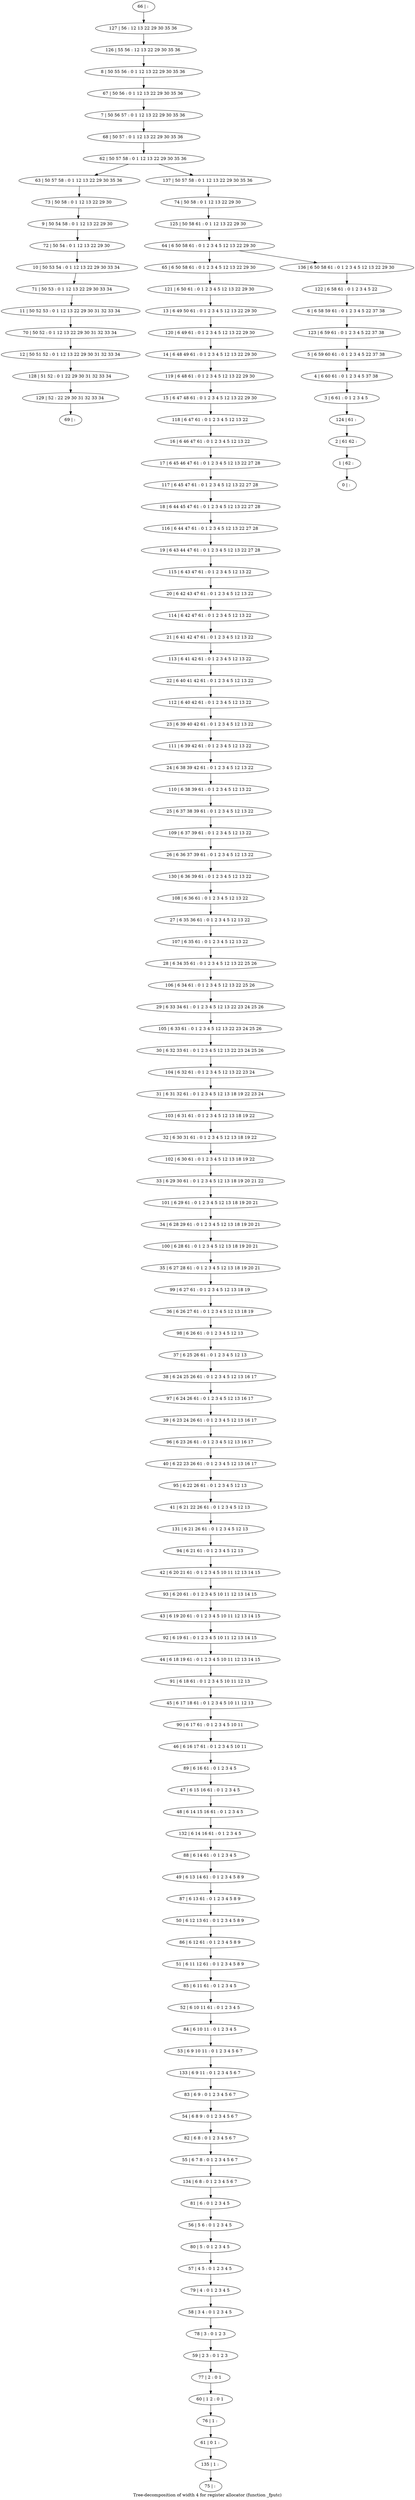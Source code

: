 digraph G {
graph [label="Tree-decomposition of width 4 for register allocator (function _fputc)"]
0[label="0 | : "];
1[label="1 | 62 : "];
2[label="2 | 61 62 : "];
3[label="3 | 6 61 : 0 1 2 3 4 5 "];
4[label="4 | 6 60 61 : 0 1 2 3 4 5 37 38 "];
5[label="5 | 6 59 60 61 : 0 1 2 3 4 5 22 37 38 "];
6[label="6 | 6 58 59 61 : 0 1 2 3 4 5 22 37 38 "];
7[label="7 | 50 56 57 : 0 1 12 13 22 29 30 35 36 "];
8[label="8 | 50 55 56 : 0 1 12 13 22 29 30 35 36 "];
9[label="9 | 50 54 58 : 0 1 12 13 22 29 30 "];
10[label="10 | 50 53 54 : 0 1 12 13 22 29 30 33 34 "];
11[label="11 | 50 52 53 : 0 1 12 13 22 29 30 31 32 33 34 "];
12[label="12 | 50 51 52 : 0 1 12 13 22 29 30 31 32 33 34 "];
13[label="13 | 6 49 50 61 : 0 1 2 3 4 5 12 13 22 29 30 "];
14[label="14 | 6 48 49 61 : 0 1 2 3 4 5 12 13 22 29 30 "];
15[label="15 | 6 47 48 61 : 0 1 2 3 4 5 12 13 22 29 30 "];
16[label="16 | 6 46 47 61 : 0 1 2 3 4 5 12 13 22 "];
17[label="17 | 6 45 46 47 61 : 0 1 2 3 4 5 12 13 22 27 28 "];
18[label="18 | 6 44 45 47 61 : 0 1 2 3 4 5 12 13 22 27 28 "];
19[label="19 | 6 43 44 47 61 : 0 1 2 3 4 5 12 13 22 27 28 "];
20[label="20 | 6 42 43 47 61 : 0 1 2 3 4 5 12 13 22 "];
21[label="21 | 6 41 42 47 61 : 0 1 2 3 4 5 12 13 22 "];
22[label="22 | 6 40 41 42 61 : 0 1 2 3 4 5 12 13 22 "];
23[label="23 | 6 39 40 42 61 : 0 1 2 3 4 5 12 13 22 "];
24[label="24 | 6 38 39 42 61 : 0 1 2 3 4 5 12 13 22 "];
25[label="25 | 6 37 38 39 61 : 0 1 2 3 4 5 12 13 22 "];
26[label="26 | 6 36 37 39 61 : 0 1 2 3 4 5 12 13 22 "];
27[label="27 | 6 35 36 61 : 0 1 2 3 4 5 12 13 22 "];
28[label="28 | 6 34 35 61 : 0 1 2 3 4 5 12 13 22 25 26 "];
29[label="29 | 6 33 34 61 : 0 1 2 3 4 5 12 13 22 23 24 25 26 "];
30[label="30 | 6 32 33 61 : 0 1 2 3 4 5 12 13 22 23 24 25 26 "];
31[label="31 | 6 31 32 61 : 0 1 2 3 4 5 12 13 18 19 22 23 24 "];
32[label="32 | 6 30 31 61 : 0 1 2 3 4 5 12 13 18 19 22 "];
33[label="33 | 6 29 30 61 : 0 1 2 3 4 5 12 13 18 19 20 21 22 "];
34[label="34 | 6 28 29 61 : 0 1 2 3 4 5 12 13 18 19 20 21 "];
35[label="35 | 6 27 28 61 : 0 1 2 3 4 5 12 13 18 19 20 21 "];
36[label="36 | 6 26 27 61 : 0 1 2 3 4 5 12 13 18 19 "];
37[label="37 | 6 25 26 61 : 0 1 2 3 4 5 12 13 "];
38[label="38 | 6 24 25 26 61 : 0 1 2 3 4 5 12 13 16 17 "];
39[label="39 | 6 23 24 26 61 : 0 1 2 3 4 5 12 13 16 17 "];
40[label="40 | 6 22 23 26 61 : 0 1 2 3 4 5 12 13 16 17 "];
41[label="41 | 6 21 22 26 61 : 0 1 2 3 4 5 12 13 "];
42[label="42 | 6 20 21 61 : 0 1 2 3 4 5 10 11 12 13 14 15 "];
43[label="43 | 6 19 20 61 : 0 1 2 3 4 5 10 11 12 13 14 15 "];
44[label="44 | 6 18 19 61 : 0 1 2 3 4 5 10 11 12 13 14 15 "];
45[label="45 | 6 17 18 61 : 0 1 2 3 4 5 10 11 12 13 "];
46[label="46 | 6 16 17 61 : 0 1 2 3 4 5 10 11 "];
47[label="47 | 6 15 16 61 : 0 1 2 3 4 5 "];
48[label="48 | 6 14 15 16 61 : 0 1 2 3 4 5 "];
49[label="49 | 6 13 14 61 : 0 1 2 3 4 5 8 9 "];
50[label="50 | 6 12 13 61 : 0 1 2 3 4 5 8 9 "];
51[label="51 | 6 11 12 61 : 0 1 2 3 4 5 8 9 "];
52[label="52 | 6 10 11 61 : 0 1 2 3 4 5 "];
53[label="53 | 6 9 10 11 : 0 1 2 3 4 5 6 7 "];
54[label="54 | 6 8 9 : 0 1 2 3 4 5 6 7 "];
55[label="55 | 6 7 8 : 0 1 2 3 4 5 6 7 "];
56[label="56 | 5 6 : 0 1 2 3 4 5 "];
57[label="57 | 4 5 : 0 1 2 3 4 5 "];
58[label="58 | 3 4 : 0 1 2 3 4 5 "];
59[label="59 | 2 3 : 0 1 2 3 "];
60[label="60 | 1 2 : 0 1 "];
61[label="61 | 0 1 : "];
62[label="62 | 50 57 58 : 0 1 12 13 22 29 30 35 36 "];
63[label="63 | 50 57 58 : 0 1 12 13 22 29 30 35 36 "];
64[label="64 | 6 50 58 61 : 0 1 2 3 4 5 12 13 22 29 30 "];
65[label="65 | 6 50 58 61 : 0 1 2 3 4 5 12 13 22 29 30 "];
66[label="66 | : "];
67[label="67 | 50 56 : 0 1 12 13 22 29 30 35 36 "];
68[label="68 | 50 57 : 0 1 12 13 22 29 30 35 36 "];
69[label="69 | : "];
70[label="70 | 50 52 : 0 1 12 13 22 29 30 31 32 33 34 "];
71[label="71 | 50 53 : 0 1 12 13 22 29 30 33 34 "];
72[label="72 | 50 54 : 0 1 12 13 22 29 30 "];
73[label="73 | 50 58 : 0 1 12 13 22 29 30 "];
74[label="74 | 50 58 : 0 1 12 13 22 29 30 "];
75[label="75 | : "];
76[label="76 | 1 : "];
77[label="77 | 2 : 0 1 "];
78[label="78 | 3 : 0 1 2 3 "];
79[label="79 | 4 : 0 1 2 3 4 5 "];
80[label="80 | 5 : 0 1 2 3 4 5 "];
81[label="81 | 6 : 0 1 2 3 4 5 "];
82[label="82 | 6 8 : 0 1 2 3 4 5 6 7 "];
83[label="83 | 6 9 : 0 1 2 3 4 5 6 7 "];
84[label="84 | 6 10 11 : 0 1 2 3 4 5 "];
85[label="85 | 6 11 61 : 0 1 2 3 4 5 "];
86[label="86 | 6 12 61 : 0 1 2 3 4 5 8 9 "];
87[label="87 | 6 13 61 : 0 1 2 3 4 5 8 9 "];
88[label="88 | 6 14 61 : 0 1 2 3 4 5 "];
89[label="89 | 6 16 61 : 0 1 2 3 4 5 "];
90[label="90 | 6 17 61 : 0 1 2 3 4 5 10 11 "];
91[label="91 | 6 18 61 : 0 1 2 3 4 5 10 11 12 13 "];
92[label="92 | 6 19 61 : 0 1 2 3 4 5 10 11 12 13 14 15 "];
93[label="93 | 6 20 61 : 0 1 2 3 4 5 10 11 12 13 14 15 "];
94[label="94 | 6 21 61 : 0 1 2 3 4 5 12 13 "];
95[label="95 | 6 22 26 61 : 0 1 2 3 4 5 12 13 "];
96[label="96 | 6 23 26 61 : 0 1 2 3 4 5 12 13 16 17 "];
97[label="97 | 6 24 26 61 : 0 1 2 3 4 5 12 13 16 17 "];
98[label="98 | 6 26 61 : 0 1 2 3 4 5 12 13 "];
99[label="99 | 6 27 61 : 0 1 2 3 4 5 12 13 18 19 "];
100[label="100 | 6 28 61 : 0 1 2 3 4 5 12 13 18 19 20 21 "];
101[label="101 | 6 29 61 : 0 1 2 3 4 5 12 13 18 19 20 21 "];
102[label="102 | 6 30 61 : 0 1 2 3 4 5 12 13 18 19 22 "];
103[label="103 | 6 31 61 : 0 1 2 3 4 5 12 13 18 19 22 "];
104[label="104 | 6 32 61 : 0 1 2 3 4 5 12 13 22 23 24 "];
105[label="105 | 6 33 61 : 0 1 2 3 4 5 12 13 22 23 24 25 26 "];
106[label="106 | 6 34 61 : 0 1 2 3 4 5 12 13 22 25 26 "];
107[label="107 | 6 35 61 : 0 1 2 3 4 5 12 13 22 "];
108[label="108 | 6 36 61 : 0 1 2 3 4 5 12 13 22 "];
109[label="109 | 6 37 39 61 : 0 1 2 3 4 5 12 13 22 "];
110[label="110 | 6 38 39 61 : 0 1 2 3 4 5 12 13 22 "];
111[label="111 | 6 39 42 61 : 0 1 2 3 4 5 12 13 22 "];
112[label="112 | 6 40 42 61 : 0 1 2 3 4 5 12 13 22 "];
113[label="113 | 6 41 42 61 : 0 1 2 3 4 5 12 13 22 "];
114[label="114 | 6 42 47 61 : 0 1 2 3 4 5 12 13 22 "];
115[label="115 | 6 43 47 61 : 0 1 2 3 4 5 12 13 22 "];
116[label="116 | 6 44 47 61 : 0 1 2 3 4 5 12 13 22 27 28 "];
117[label="117 | 6 45 47 61 : 0 1 2 3 4 5 12 13 22 27 28 "];
118[label="118 | 6 47 61 : 0 1 2 3 4 5 12 13 22 "];
119[label="119 | 6 48 61 : 0 1 2 3 4 5 12 13 22 29 30 "];
120[label="120 | 6 49 61 : 0 1 2 3 4 5 12 13 22 29 30 "];
121[label="121 | 6 50 61 : 0 1 2 3 4 5 12 13 22 29 30 "];
122[label="122 | 6 58 61 : 0 1 2 3 4 5 22 "];
123[label="123 | 6 59 61 : 0 1 2 3 4 5 22 37 38 "];
124[label="124 | 61 : "];
125[label="125 | 50 58 61 : 0 1 12 13 22 29 30 "];
126[label="126 | 55 56 : 12 13 22 29 30 35 36 "];
127[label="127 | 56 : 12 13 22 29 30 35 36 "];
128[label="128 | 51 52 : 0 1 22 29 30 31 32 33 34 "];
129[label="129 | 52 : 22 29 30 31 32 33 34 "];
130[label="130 | 6 36 39 61 : 0 1 2 3 4 5 12 13 22 "];
131[label="131 | 6 21 26 61 : 0 1 2 3 4 5 12 13 "];
132[label="132 | 6 14 16 61 : 0 1 2 3 4 5 "];
133[label="133 | 6 9 11 : 0 1 2 3 4 5 6 7 "];
134[label="134 | 6 8 : 0 1 2 3 4 5 6 7 "];
135[label="135 | 1 : "];
136[label="136 | 6 50 58 61 : 0 1 2 3 4 5 12 13 22 29 30 "];
137[label="137 | 50 57 58 : 0 1 12 13 22 29 30 35 36 "];
16->17 ;
37->38 ;
47->48 ;
70->12 ;
11->70 ;
71->11 ;
10->71 ;
72->10 ;
9->72 ;
73->9 ;
63->73 ;
76->61 ;
60->76 ;
77->60 ;
59->77 ;
78->59 ;
58->78 ;
79->58 ;
57->79 ;
80->57 ;
56->80 ;
81->56 ;
82->55 ;
54->82 ;
83->54 ;
84->53 ;
52->84 ;
85->52 ;
51->85 ;
86->51 ;
50->86 ;
87->50 ;
49->87 ;
88->49 ;
89->47 ;
46->89 ;
90->46 ;
45->90 ;
91->45 ;
44->91 ;
92->44 ;
43->92 ;
93->43 ;
42->93 ;
94->42 ;
95->41 ;
40->95 ;
96->40 ;
39->96 ;
97->39 ;
38->97 ;
98->37 ;
36->98 ;
99->36 ;
35->99 ;
100->35 ;
34->100 ;
101->34 ;
33->101 ;
102->33 ;
32->102 ;
103->32 ;
31->103 ;
104->31 ;
30->104 ;
105->30 ;
29->105 ;
106->29 ;
28->106 ;
107->28 ;
27->107 ;
108->27 ;
109->26 ;
25->109 ;
110->25 ;
24->110 ;
111->24 ;
23->111 ;
112->23 ;
22->112 ;
113->22 ;
21->113 ;
114->21 ;
20->114 ;
115->20 ;
19->115 ;
116->19 ;
18->116 ;
117->18 ;
17->117 ;
118->16 ;
15->118 ;
119->15 ;
14->119 ;
120->14 ;
13->120 ;
121->13 ;
65->121 ;
12->128 ;
129->69 ;
128->129 ;
130->108 ;
26->130 ;
131->94 ;
41->131 ;
132->88 ;
48->132 ;
133->83 ;
53->133 ;
134->81 ;
55->134 ;
135->75 ;
61->135 ;
66->127 ;
127->126 ;
126->8 ;
8->67 ;
67->7 ;
7->68 ;
68->62 ;
74->125 ;
125->64 ;
122->6 ;
6->123 ;
123->5 ;
5->4 ;
4->3 ;
3->124 ;
124->2 ;
2->1 ;
1->0 ;
136->122 ;
137->74 ;
64->65 ;
64->136 ;
62->63 ;
62->137 ;
}
